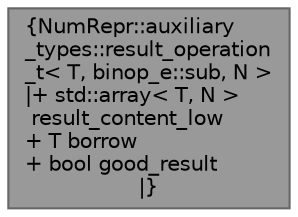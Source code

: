 digraph "NumRepr::auxiliary_types::result_operation_t&lt; T, binop_e::sub, N &gt;"
{
 // INTERACTIVE_SVG=YES
 // LATEX_PDF_SIZE
  bgcolor="transparent";
  edge [fontname=Helvetica,fontsize=10,labelfontname=Helvetica,labelfontsize=10];
  node [fontname=Helvetica,fontsize=10,shape=box,height=0.2,width=0.4];
  Node1 [label="{NumRepr::auxiliary\l_types::result_operation\l_t\< T, binop_e::sub, N \>\n|+ std::array\< T, N \>\l result_content_low\l+ T borrow\l+ bool good_result\l|}",height=0.2,width=0.4,color="gray40", fillcolor="grey60", style="filled", fontcolor="black",tooltip=" "];
}
